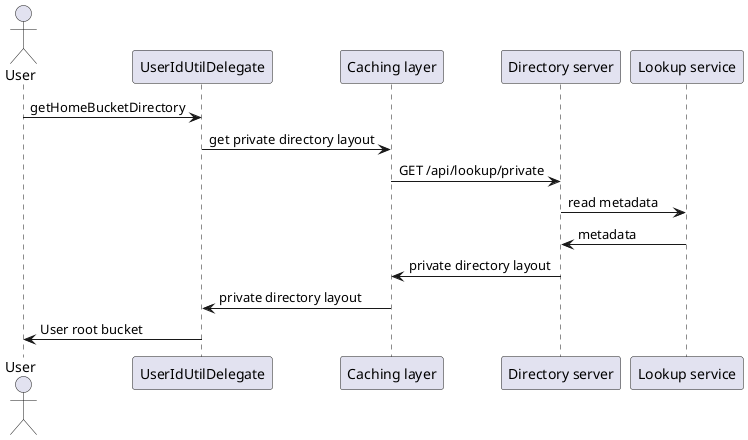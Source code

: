 @startuml

actor User as u
u->"UserIdUtilDelegate" as r : getHomeBucketDirectory
r->"Caching layer" as c : get private directory layout
c->"Directory server" as d : GET /api/lookup/private
d->"Lookup service" as ls : read metadata
ls->d : metadata
d->c : private directory layout
c->r : private directory layout
r->u : User root bucket

@enduml